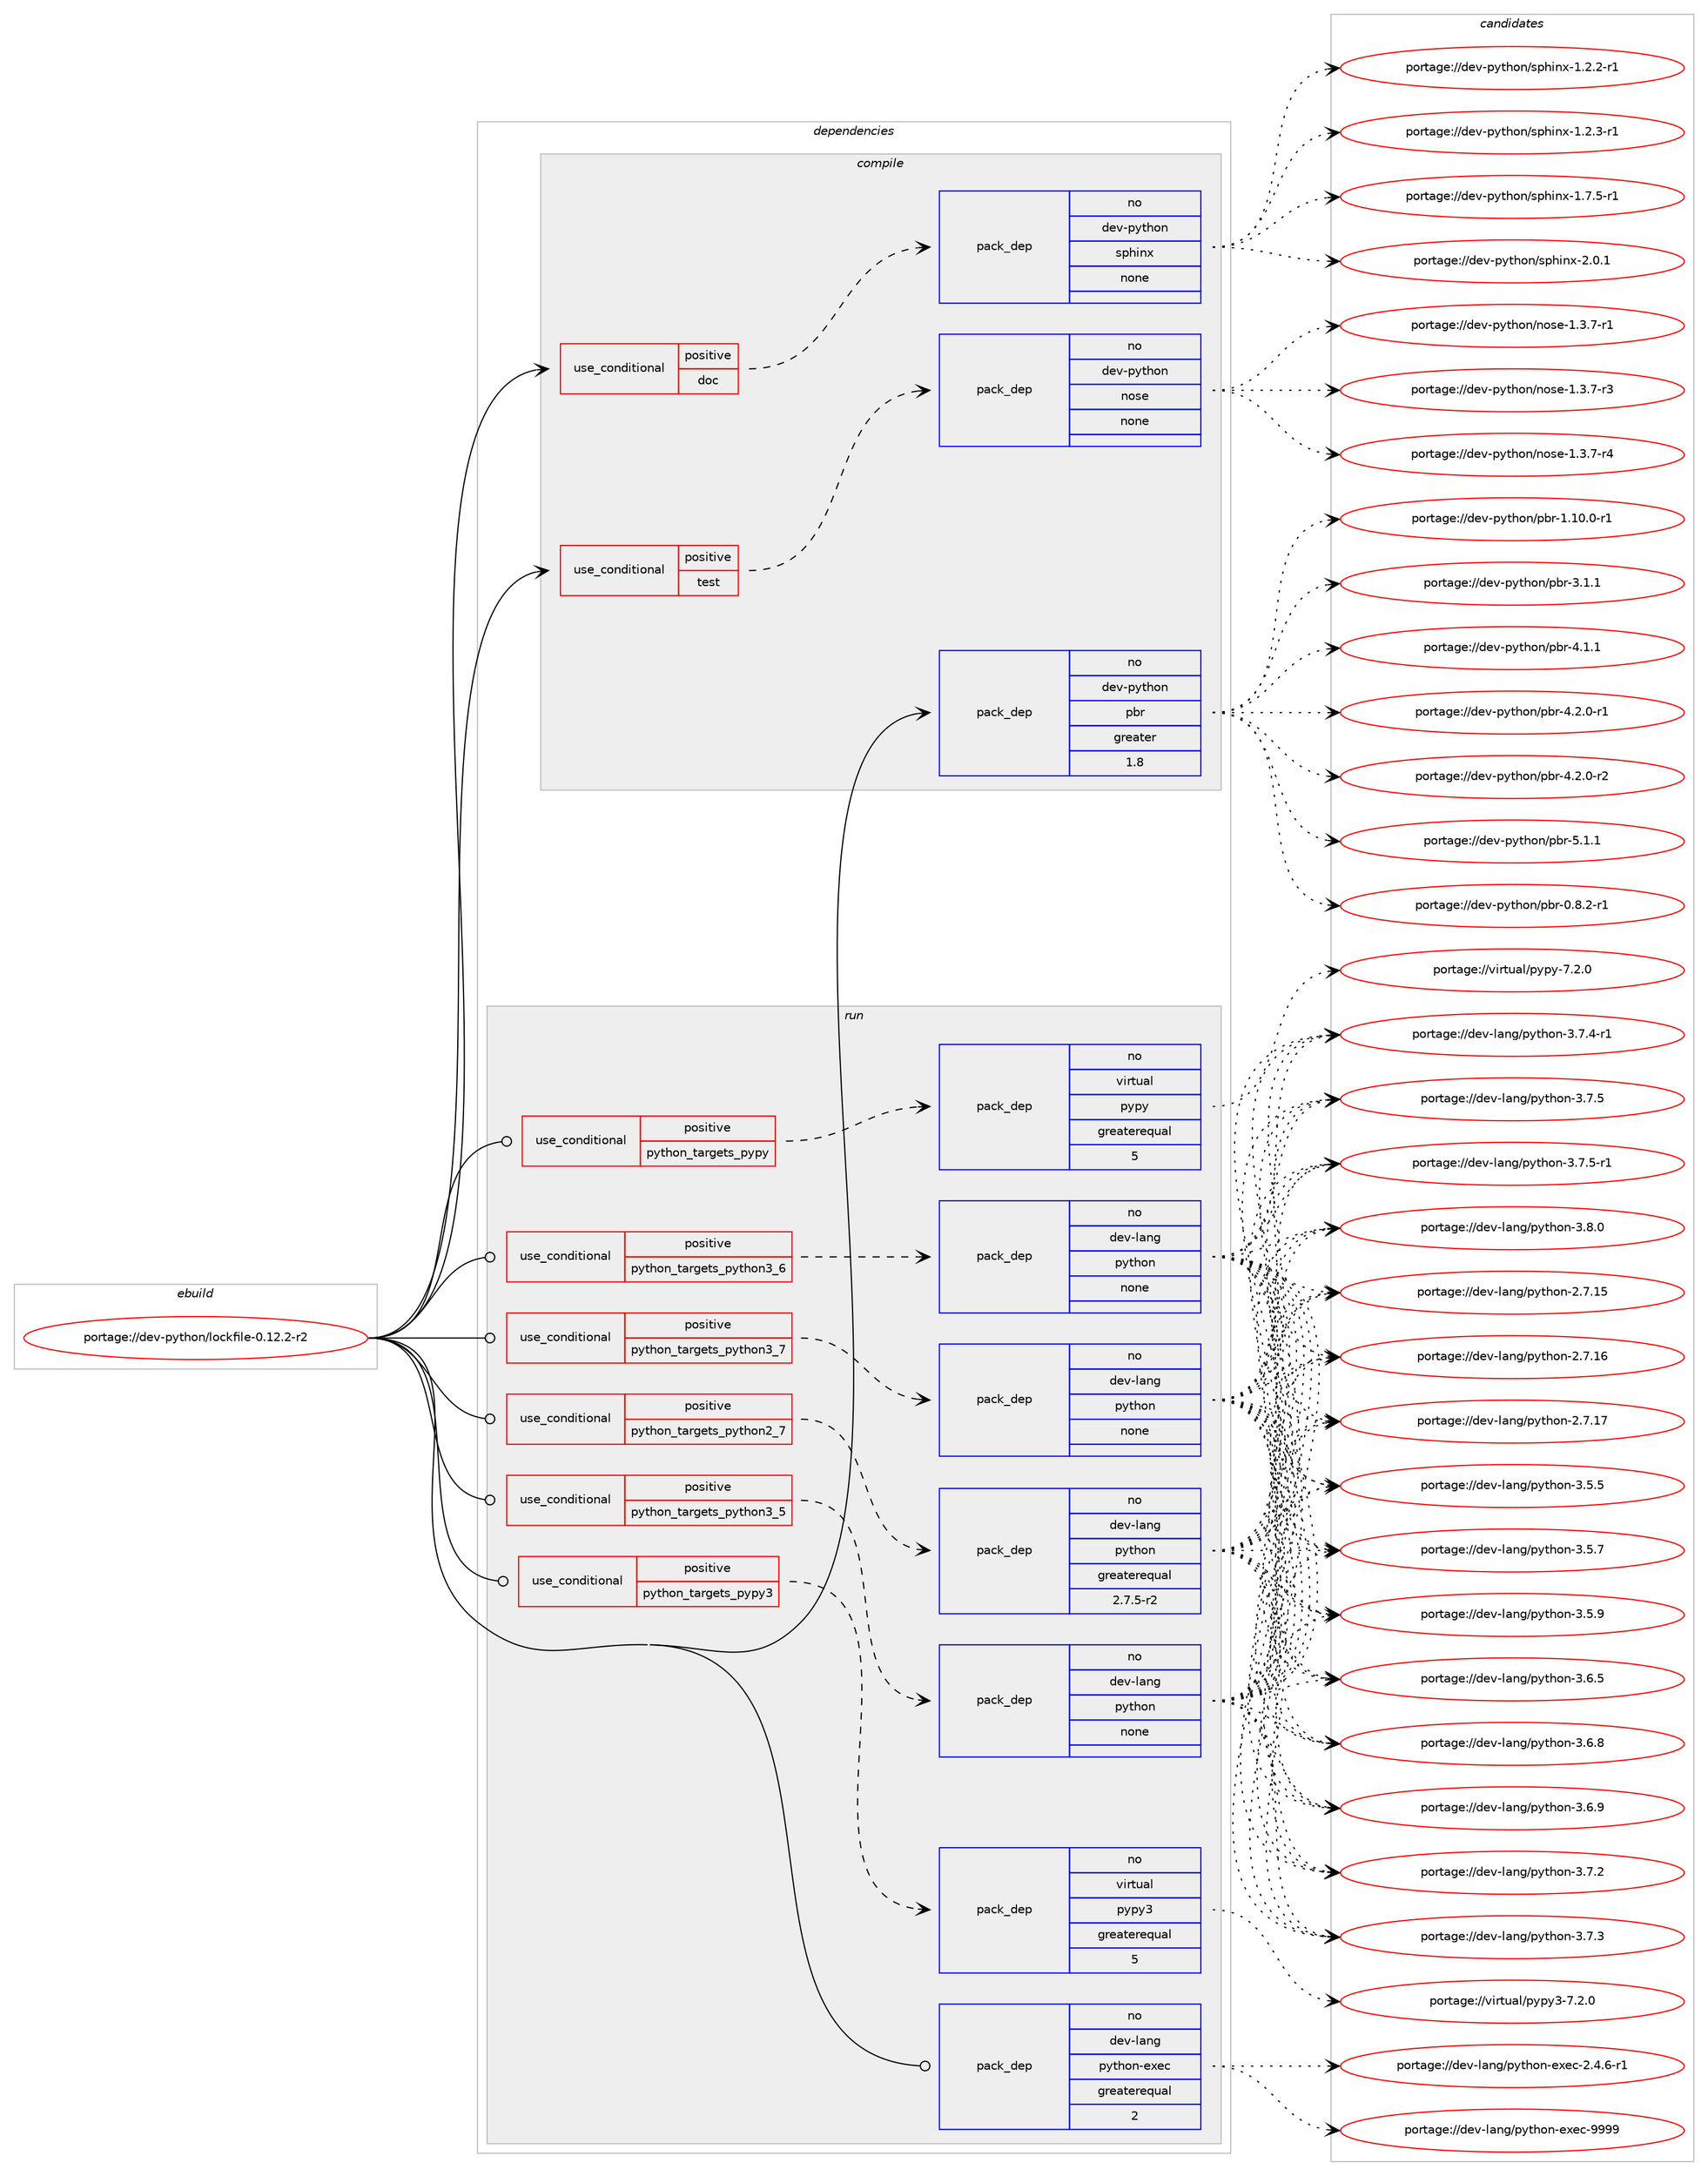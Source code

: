 digraph prolog {

# *************
# Graph options
# *************

newrank=true;
concentrate=true;
compound=true;
graph [rankdir=LR,fontname=Helvetica,fontsize=10,ranksep=1.5];#, ranksep=2.5, nodesep=0.2];
edge  [arrowhead=vee];
node  [fontname=Helvetica,fontsize=10];

# **********
# The ebuild
# **********

subgraph cluster_leftcol {
color=gray;
rank=same;
label=<<i>ebuild</i>>;
id [label="portage://dev-python/lockfile-0.12.2-r2", color=red, width=4, href="../dev-python/lockfile-0.12.2-r2.svg"];
}

# ****************
# The dependencies
# ****************

subgraph cluster_midcol {
color=gray;
label=<<i>dependencies</i>>;
subgraph cluster_compile {
fillcolor="#eeeeee";
style=filled;
label=<<i>compile</i>>;
subgraph cond31366 {
dependency148211 [label=<<TABLE BORDER="0" CELLBORDER="1" CELLSPACING="0" CELLPADDING="4"><TR><TD ROWSPAN="3" CELLPADDING="10">use_conditional</TD></TR><TR><TD>positive</TD></TR><TR><TD>doc</TD></TR></TABLE>>, shape=none, color=red];
subgraph pack113522 {
dependency148212 [label=<<TABLE BORDER="0" CELLBORDER="1" CELLSPACING="0" CELLPADDING="4" WIDTH="220"><TR><TD ROWSPAN="6" CELLPADDING="30">pack_dep</TD></TR><TR><TD WIDTH="110">no</TD></TR><TR><TD>dev-python</TD></TR><TR><TD>sphinx</TD></TR><TR><TD>none</TD></TR><TR><TD></TD></TR></TABLE>>, shape=none, color=blue];
}
dependency148211:e -> dependency148212:w [weight=20,style="dashed",arrowhead="vee"];
}
id:e -> dependency148211:w [weight=20,style="solid",arrowhead="vee"];
subgraph cond31367 {
dependency148213 [label=<<TABLE BORDER="0" CELLBORDER="1" CELLSPACING="0" CELLPADDING="4"><TR><TD ROWSPAN="3" CELLPADDING="10">use_conditional</TD></TR><TR><TD>positive</TD></TR><TR><TD>test</TD></TR></TABLE>>, shape=none, color=red];
subgraph pack113523 {
dependency148214 [label=<<TABLE BORDER="0" CELLBORDER="1" CELLSPACING="0" CELLPADDING="4" WIDTH="220"><TR><TD ROWSPAN="6" CELLPADDING="30">pack_dep</TD></TR><TR><TD WIDTH="110">no</TD></TR><TR><TD>dev-python</TD></TR><TR><TD>nose</TD></TR><TR><TD>none</TD></TR><TR><TD></TD></TR></TABLE>>, shape=none, color=blue];
}
dependency148213:e -> dependency148214:w [weight=20,style="dashed",arrowhead="vee"];
}
id:e -> dependency148213:w [weight=20,style="solid",arrowhead="vee"];
subgraph pack113524 {
dependency148215 [label=<<TABLE BORDER="0" CELLBORDER="1" CELLSPACING="0" CELLPADDING="4" WIDTH="220"><TR><TD ROWSPAN="6" CELLPADDING="30">pack_dep</TD></TR><TR><TD WIDTH="110">no</TD></TR><TR><TD>dev-python</TD></TR><TR><TD>pbr</TD></TR><TR><TD>greater</TD></TR><TR><TD>1.8</TD></TR></TABLE>>, shape=none, color=blue];
}
id:e -> dependency148215:w [weight=20,style="solid",arrowhead="vee"];
}
subgraph cluster_compileandrun {
fillcolor="#eeeeee";
style=filled;
label=<<i>compile and run</i>>;
}
subgraph cluster_run {
fillcolor="#eeeeee";
style=filled;
label=<<i>run</i>>;
subgraph cond31368 {
dependency148216 [label=<<TABLE BORDER="0" CELLBORDER="1" CELLSPACING="0" CELLPADDING="4"><TR><TD ROWSPAN="3" CELLPADDING="10">use_conditional</TD></TR><TR><TD>positive</TD></TR><TR><TD>python_targets_pypy</TD></TR></TABLE>>, shape=none, color=red];
subgraph pack113525 {
dependency148217 [label=<<TABLE BORDER="0" CELLBORDER="1" CELLSPACING="0" CELLPADDING="4" WIDTH="220"><TR><TD ROWSPAN="6" CELLPADDING="30">pack_dep</TD></TR><TR><TD WIDTH="110">no</TD></TR><TR><TD>virtual</TD></TR><TR><TD>pypy</TD></TR><TR><TD>greaterequal</TD></TR><TR><TD>5</TD></TR></TABLE>>, shape=none, color=blue];
}
dependency148216:e -> dependency148217:w [weight=20,style="dashed",arrowhead="vee"];
}
id:e -> dependency148216:w [weight=20,style="solid",arrowhead="odot"];
subgraph cond31369 {
dependency148218 [label=<<TABLE BORDER="0" CELLBORDER="1" CELLSPACING="0" CELLPADDING="4"><TR><TD ROWSPAN="3" CELLPADDING="10">use_conditional</TD></TR><TR><TD>positive</TD></TR><TR><TD>python_targets_pypy3</TD></TR></TABLE>>, shape=none, color=red];
subgraph pack113526 {
dependency148219 [label=<<TABLE BORDER="0" CELLBORDER="1" CELLSPACING="0" CELLPADDING="4" WIDTH="220"><TR><TD ROWSPAN="6" CELLPADDING="30">pack_dep</TD></TR><TR><TD WIDTH="110">no</TD></TR><TR><TD>virtual</TD></TR><TR><TD>pypy3</TD></TR><TR><TD>greaterequal</TD></TR><TR><TD>5</TD></TR></TABLE>>, shape=none, color=blue];
}
dependency148218:e -> dependency148219:w [weight=20,style="dashed",arrowhead="vee"];
}
id:e -> dependency148218:w [weight=20,style="solid",arrowhead="odot"];
subgraph cond31370 {
dependency148220 [label=<<TABLE BORDER="0" CELLBORDER="1" CELLSPACING="0" CELLPADDING="4"><TR><TD ROWSPAN="3" CELLPADDING="10">use_conditional</TD></TR><TR><TD>positive</TD></TR><TR><TD>python_targets_python2_7</TD></TR></TABLE>>, shape=none, color=red];
subgraph pack113527 {
dependency148221 [label=<<TABLE BORDER="0" CELLBORDER="1" CELLSPACING="0" CELLPADDING="4" WIDTH="220"><TR><TD ROWSPAN="6" CELLPADDING="30">pack_dep</TD></TR><TR><TD WIDTH="110">no</TD></TR><TR><TD>dev-lang</TD></TR><TR><TD>python</TD></TR><TR><TD>greaterequal</TD></TR><TR><TD>2.7.5-r2</TD></TR></TABLE>>, shape=none, color=blue];
}
dependency148220:e -> dependency148221:w [weight=20,style="dashed",arrowhead="vee"];
}
id:e -> dependency148220:w [weight=20,style="solid",arrowhead="odot"];
subgraph cond31371 {
dependency148222 [label=<<TABLE BORDER="0" CELLBORDER="1" CELLSPACING="0" CELLPADDING="4"><TR><TD ROWSPAN="3" CELLPADDING="10">use_conditional</TD></TR><TR><TD>positive</TD></TR><TR><TD>python_targets_python3_5</TD></TR></TABLE>>, shape=none, color=red];
subgraph pack113528 {
dependency148223 [label=<<TABLE BORDER="0" CELLBORDER="1" CELLSPACING="0" CELLPADDING="4" WIDTH="220"><TR><TD ROWSPAN="6" CELLPADDING="30">pack_dep</TD></TR><TR><TD WIDTH="110">no</TD></TR><TR><TD>dev-lang</TD></TR><TR><TD>python</TD></TR><TR><TD>none</TD></TR><TR><TD></TD></TR></TABLE>>, shape=none, color=blue];
}
dependency148222:e -> dependency148223:w [weight=20,style="dashed",arrowhead="vee"];
}
id:e -> dependency148222:w [weight=20,style="solid",arrowhead="odot"];
subgraph cond31372 {
dependency148224 [label=<<TABLE BORDER="0" CELLBORDER="1" CELLSPACING="0" CELLPADDING="4"><TR><TD ROWSPAN="3" CELLPADDING="10">use_conditional</TD></TR><TR><TD>positive</TD></TR><TR><TD>python_targets_python3_6</TD></TR></TABLE>>, shape=none, color=red];
subgraph pack113529 {
dependency148225 [label=<<TABLE BORDER="0" CELLBORDER="1" CELLSPACING="0" CELLPADDING="4" WIDTH="220"><TR><TD ROWSPAN="6" CELLPADDING="30">pack_dep</TD></TR><TR><TD WIDTH="110">no</TD></TR><TR><TD>dev-lang</TD></TR><TR><TD>python</TD></TR><TR><TD>none</TD></TR><TR><TD></TD></TR></TABLE>>, shape=none, color=blue];
}
dependency148224:e -> dependency148225:w [weight=20,style="dashed",arrowhead="vee"];
}
id:e -> dependency148224:w [weight=20,style="solid",arrowhead="odot"];
subgraph cond31373 {
dependency148226 [label=<<TABLE BORDER="0" CELLBORDER="1" CELLSPACING="0" CELLPADDING="4"><TR><TD ROWSPAN="3" CELLPADDING="10">use_conditional</TD></TR><TR><TD>positive</TD></TR><TR><TD>python_targets_python3_7</TD></TR></TABLE>>, shape=none, color=red];
subgraph pack113530 {
dependency148227 [label=<<TABLE BORDER="0" CELLBORDER="1" CELLSPACING="0" CELLPADDING="4" WIDTH="220"><TR><TD ROWSPAN="6" CELLPADDING="30">pack_dep</TD></TR><TR><TD WIDTH="110">no</TD></TR><TR><TD>dev-lang</TD></TR><TR><TD>python</TD></TR><TR><TD>none</TD></TR><TR><TD></TD></TR></TABLE>>, shape=none, color=blue];
}
dependency148226:e -> dependency148227:w [weight=20,style="dashed",arrowhead="vee"];
}
id:e -> dependency148226:w [weight=20,style="solid",arrowhead="odot"];
subgraph pack113531 {
dependency148228 [label=<<TABLE BORDER="0" CELLBORDER="1" CELLSPACING="0" CELLPADDING="4" WIDTH="220"><TR><TD ROWSPAN="6" CELLPADDING="30">pack_dep</TD></TR><TR><TD WIDTH="110">no</TD></TR><TR><TD>dev-lang</TD></TR><TR><TD>python-exec</TD></TR><TR><TD>greaterequal</TD></TR><TR><TD>2</TD></TR></TABLE>>, shape=none, color=blue];
}
id:e -> dependency148228:w [weight=20,style="solid",arrowhead="odot"];
}
}

# **************
# The candidates
# **************

subgraph cluster_choices {
rank=same;
color=gray;
label=<<i>candidates</i>>;

subgraph choice113522 {
color=black;
nodesep=1;
choiceportage10010111845112121116104111110471151121041051101204549465046504511449 [label="portage://dev-python/sphinx-1.2.2-r1", color=red, width=4,href="../dev-python/sphinx-1.2.2-r1.svg"];
choiceportage10010111845112121116104111110471151121041051101204549465046514511449 [label="portage://dev-python/sphinx-1.2.3-r1", color=red, width=4,href="../dev-python/sphinx-1.2.3-r1.svg"];
choiceportage10010111845112121116104111110471151121041051101204549465546534511449 [label="portage://dev-python/sphinx-1.7.5-r1", color=red, width=4,href="../dev-python/sphinx-1.7.5-r1.svg"];
choiceportage1001011184511212111610411111047115112104105110120455046484649 [label="portage://dev-python/sphinx-2.0.1", color=red, width=4,href="../dev-python/sphinx-2.0.1.svg"];
dependency148212:e -> choiceportage10010111845112121116104111110471151121041051101204549465046504511449:w [style=dotted,weight="100"];
dependency148212:e -> choiceportage10010111845112121116104111110471151121041051101204549465046514511449:w [style=dotted,weight="100"];
dependency148212:e -> choiceportage10010111845112121116104111110471151121041051101204549465546534511449:w [style=dotted,weight="100"];
dependency148212:e -> choiceportage1001011184511212111610411111047115112104105110120455046484649:w [style=dotted,weight="100"];
}
subgraph choice113523 {
color=black;
nodesep=1;
choiceportage10010111845112121116104111110471101111151014549465146554511449 [label="portage://dev-python/nose-1.3.7-r1", color=red, width=4,href="../dev-python/nose-1.3.7-r1.svg"];
choiceportage10010111845112121116104111110471101111151014549465146554511451 [label="portage://dev-python/nose-1.3.7-r3", color=red, width=4,href="../dev-python/nose-1.3.7-r3.svg"];
choiceportage10010111845112121116104111110471101111151014549465146554511452 [label="portage://dev-python/nose-1.3.7-r4", color=red, width=4,href="../dev-python/nose-1.3.7-r4.svg"];
dependency148214:e -> choiceportage10010111845112121116104111110471101111151014549465146554511449:w [style=dotted,weight="100"];
dependency148214:e -> choiceportage10010111845112121116104111110471101111151014549465146554511451:w [style=dotted,weight="100"];
dependency148214:e -> choiceportage10010111845112121116104111110471101111151014549465146554511452:w [style=dotted,weight="100"];
}
subgraph choice113524 {
color=black;
nodesep=1;
choiceportage1001011184511212111610411111047112981144548465646504511449 [label="portage://dev-python/pbr-0.8.2-r1", color=red, width=4,href="../dev-python/pbr-0.8.2-r1.svg"];
choiceportage100101118451121211161041111104711298114454946494846484511449 [label="portage://dev-python/pbr-1.10.0-r1", color=red, width=4,href="../dev-python/pbr-1.10.0-r1.svg"];
choiceportage100101118451121211161041111104711298114455146494649 [label="portage://dev-python/pbr-3.1.1", color=red, width=4,href="../dev-python/pbr-3.1.1.svg"];
choiceportage100101118451121211161041111104711298114455246494649 [label="portage://dev-python/pbr-4.1.1", color=red, width=4,href="../dev-python/pbr-4.1.1.svg"];
choiceportage1001011184511212111610411111047112981144552465046484511449 [label="portage://dev-python/pbr-4.2.0-r1", color=red, width=4,href="../dev-python/pbr-4.2.0-r1.svg"];
choiceportage1001011184511212111610411111047112981144552465046484511450 [label="portage://dev-python/pbr-4.2.0-r2", color=red, width=4,href="../dev-python/pbr-4.2.0-r2.svg"];
choiceportage100101118451121211161041111104711298114455346494649 [label="portage://dev-python/pbr-5.1.1", color=red, width=4,href="../dev-python/pbr-5.1.1.svg"];
dependency148215:e -> choiceportage1001011184511212111610411111047112981144548465646504511449:w [style=dotted,weight="100"];
dependency148215:e -> choiceportage100101118451121211161041111104711298114454946494846484511449:w [style=dotted,weight="100"];
dependency148215:e -> choiceportage100101118451121211161041111104711298114455146494649:w [style=dotted,weight="100"];
dependency148215:e -> choiceportage100101118451121211161041111104711298114455246494649:w [style=dotted,weight="100"];
dependency148215:e -> choiceportage1001011184511212111610411111047112981144552465046484511449:w [style=dotted,weight="100"];
dependency148215:e -> choiceportage1001011184511212111610411111047112981144552465046484511450:w [style=dotted,weight="100"];
dependency148215:e -> choiceportage100101118451121211161041111104711298114455346494649:w [style=dotted,weight="100"];
}
subgraph choice113525 {
color=black;
nodesep=1;
choiceportage1181051141161179710847112121112121455546504648 [label="portage://virtual/pypy-7.2.0", color=red, width=4,href="../virtual/pypy-7.2.0.svg"];
dependency148217:e -> choiceportage1181051141161179710847112121112121455546504648:w [style=dotted,weight="100"];
}
subgraph choice113526 {
color=black;
nodesep=1;
choiceportage118105114116117971084711212111212151455546504648 [label="portage://virtual/pypy3-7.2.0", color=red, width=4,href="../virtual/pypy3-7.2.0.svg"];
dependency148219:e -> choiceportage118105114116117971084711212111212151455546504648:w [style=dotted,weight="100"];
}
subgraph choice113527 {
color=black;
nodesep=1;
choiceportage10010111845108971101034711212111610411111045504655464953 [label="portage://dev-lang/python-2.7.15", color=red, width=4,href="../dev-lang/python-2.7.15.svg"];
choiceportage10010111845108971101034711212111610411111045504655464954 [label="portage://dev-lang/python-2.7.16", color=red, width=4,href="../dev-lang/python-2.7.16.svg"];
choiceportage10010111845108971101034711212111610411111045504655464955 [label="portage://dev-lang/python-2.7.17", color=red, width=4,href="../dev-lang/python-2.7.17.svg"];
choiceportage100101118451089711010347112121116104111110455146534653 [label="portage://dev-lang/python-3.5.5", color=red, width=4,href="../dev-lang/python-3.5.5.svg"];
choiceportage100101118451089711010347112121116104111110455146534655 [label="portage://dev-lang/python-3.5.7", color=red, width=4,href="../dev-lang/python-3.5.7.svg"];
choiceportage100101118451089711010347112121116104111110455146534657 [label="portage://dev-lang/python-3.5.9", color=red, width=4,href="../dev-lang/python-3.5.9.svg"];
choiceportage100101118451089711010347112121116104111110455146544653 [label="portage://dev-lang/python-3.6.5", color=red, width=4,href="../dev-lang/python-3.6.5.svg"];
choiceportage100101118451089711010347112121116104111110455146544656 [label="portage://dev-lang/python-3.6.8", color=red, width=4,href="../dev-lang/python-3.6.8.svg"];
choiceportage100101118451089711010347112121116104111110455146544657 [label="portage://dev-lang/python-3.6.9", color=red, width=4,href="../dev-lang/python-3.6.9.svg"];
choiceportage100101118451089711010347112121116104111110455146554650 [label="portage://dev-lang/python-3.7.2", color=red, width=4,href="../dev-lang/python-3.7.2.svg"];
choiceportage100101118451089711010347112121116104111110455146554651 [label="portage://dev-lang/python-3.7.3", color=red, width=4,href="../dev-lang/python-3.7.3.svg"];
choiceportage1001011184510897110103471121211161041111104551465546524511449 [label="portage://dev-lang/python-3.7.4-r1", color=red, width=4,href="../dev-lang/python-3.7.4-r1.svg"];
choiceportage100101118451089711010347112121116104111110455146554653 [label="portage://dev-lang/python-3.7.5", color=red, width=4,href="../dev-lang/python-3.7.5.svg"];
choiceportage1001011184510897110103471121211161041111104551465546534511449 [label="portage://dev-lang/python-3.7.5-r1", color=red, width=4,href="../dev-lang/python-3.7.5-r1.svg"];
choiceportage100101118451089711010347112121116104111110455146564648 [label="portage://dev-lang/python-3.8.0", color=red, width=4,href="../dev-lang/python-3.8.0.svg"];
dependency148221:e -> choiceportage10010111845108971101034711212111610411111045504655464953:w [style=dotted,weight="100"];
dependency148221:e -> choiceportage10010111845108971101034711212111610411111045504655464954:w [style=dotted,weight="100"];
dependency148221:e -> choiceportage10010111845108971101034711212111610411111045504655464955:w [style=dotted,weight="100"];
dependency148221:e -> choiceportage100101118451089711010347112121116104111110455146534653:w [style=dotted,weight="100"];
dependency148221:e -> choiceportage100101118451089711010347112121116104111110455146534655:w [style=dotted,weight="100"];
dependency148221:e -> choiceportage100101118451089711010347112121116104111110455146534657:w [style=dotted,weight="100"];
dependency148221:e -> choiceportage100101118451089711010347112121116104111110455146544653:w [style=dotted,weight="100"];
dependency148221:e -> choiceportage100101118451089711010347112121116104111110455146544656:w [style=dotted,weight="100"];
dependency148221:e -> choiceportage100101118451089711010347112121116104111110455146544657:w [style=dotted,weight="100"];
dependency148221:e -> choiceportage100101118451089711010347112121116104111110455146554650:w [style=dotted,weight="100"];
dependency148221:e -> choiceportage100101118451089711010347112121116104111110455146554651:w [style=dotted,weight="100"];
dependency148221:e -> choiceportage1001011184510897110103471121211161041111104551465546524511449:w [style=dotted,weight="100"];
dependency148221:e -> choiceportage100101118451089711010347112121116104111110455146554653:w [style=dotted,weight="100"];
dependency148221:e -> choiceportage1001011184510897110103471121211161041111104551465546534511449:w [style=dotted,weight="100"];
dependency148221:e -> choiceportage100101118451089711010347112121116104111110455146564648:w [style=dotted,weight="100"];
}
subgraph choice113528 {
color=black;
nodesep=1;
choiceportage10010111845108971101034711212111610411111045504655464953 [label="portage://dev-lang/python-2.7.15", color=red, width=4,href="../dev-lang/python-2.7.15.svg"];
choiceportage10010111845108971101034711212111610411111045504655464954 [label="portage://dev-lang/python-2.7.16", color=red, width=4,href="../dev-lang/python-2.7.16.svg"];
choiceportage10010111845108971101034711212111610411111045504655464955 [label="portage://dev-lang/python-2.7.17", color=red, width=4,href="../dev-lang/python-2.7.17.svg"];
choiceportage100101118451089711010347112121116104111110455146534653 [label="portage://dev-lang/python-3.5.5", color=red, width=4,href="../dev-lang/python-3.5.5.svg"];
choiceportage100101118451089711010347112121116104111110455146534655 [label="portage://dev-lang/python-3.5.7", color=red, width=4,href="../dev-lang/python-3.5.7.svg"];
choiceportage100101118451089711010347112121116104111110455146534657 [label="portage://dev-lang/python-3.5.9", color=red, width=4,href="../dev-lang/python-3.5.9.svg"];
choiceportage100101118451089711010347112121116104111110455146544653 [label="portage://dev-lang/python-3.6.5", color=red, width=4,href="../dev-lang/python-3.6.5.svg"];
choiceportage100101118451089711010347112121116104111110455146544656 [label="portage://dev-lang/python-3.6.8", color=red, width=4,href="../dev-lang/python-3.6.8.svg"];
choiceportage100101118451089711010347112121116104111110455146544657 [label="portage://dev-lang/python-3.6.9", color=red, width=4,href="../dev-lang/python-3.6.9.svg"];
choiceportage100101118451089711010347112121116104111110455146554650 [label="portage://dev-lang/python-3.7.2", color=red, width=4,href="../dev-lang/python-3.7.2.svg"];
choiceportage100101118451089711010347112121116104111110455146554651 [label="portage://dev-lang/python-3.7.3", color=red, width=4,href="../dev-lang/python-3.7.3.svg"];
choiceportage1001011184510897110103471121211161041111104551465546524511449 [label="portage://dev-lang/python-3.7.4-r1", color=red, width=4,href="../dev-lang/python-3.7.4-r1.svg"];
choiceportage100101118451089711010347112121116104111110455146554653 [label="portage://dev-lang/python-3.7.5", color=red, width=4,href="../dev-lang/python-3.7.5.svg"];
choiceportage1001011184510897110103471121211161041111104551465546534511449 [label="portage://dev-lang/python-3.7.5-r1", color=red, width=4,href="../dev-lang/python-3.7.5-r1.svg"];
choiceportage100101118451089711010347112121116104111110455146564648 [label="portage://dev-lang/python-3.8.0", color=red, width=4,href="../dev-lang/python-3.8.0.svg"];
dependency148223:e -> choiceportage10010111845108971101034711212111610411111045504655464953:w [style=dotted,weight="100"];
dependency148223:e -> choiceportage10010111845108971101034711212111610411111045504655464954:w [style=dotted,weight="100"];
dependency148223:e -> choiceportage10010111845108971101034711212111610411111045504655464955:w [style=dotted,weight="100"];
dependency148223:e -> choiceportage100101118451089711010347112121116104111110455146534653:w [style=dotted,weight="100"];
dependency148223:e -> choiceportage100101118451089711010347112121116104111110455146534655:w [style=dotted,weight="100"];
dependency148223:e -> choiceportage100101118451089711010347112121116104111110455146534657:w [style=dotted,weight="100"];
dependency148223:e -> choiceportage100101118451089711010347112121116104111110455146544653:w [style=dotted,weight="100"];
dependency148223:e -> choiceportage100101118451089711010347112121116104111110455146544656:w [style=dotted,weight="100"];
dependency148223:e -> choiceportage100101118451089711010347112121116104111110455146544657:w [style=dotted,weight="100"];
dependency148223:e -> choiceportage100101118451089711010347112121116104111110455146554650:w [style=dotted,weight="100"];
dependency148223:e -> choiceportage100101118451089711010347112121116104111110455146554651:w [style=dotted,weight="100"];
dependency148223:e -> choiceportage1001011184510897110103471121211161041111104551465546524511449:w [style=dotted,weight="100"];
dependency148223:e -> choiceportage100101118451089711010347112121116104111110455146554653:w [style=dotted,weight="100"];
dependency148223:e -> choiceportage1001011184510897110103471121211161041111104551465546534511449:w [style=dotted,weight="100"];
dependency148223:e -> choiceportage100101118451089711010347112121116104111110455146564648:w [style=dotted,weight="100"];
}
subgraph choice113529 {
color=black;
nodesep=1;
choiceportage10010111845108971101034711212111610411111045504655464953 [label="portage://dev-lang/python-2.7.15", color=red, width=4,href="../dev-lang/python-2.7.15.svg"];
choiceportage10010111845108971101034711212111610411111045504655464954 [label="portage://dev-lang/python-2.7.16", color=red, width=4,href="../dev-lang/python-2.7.16.svg"];
choiceportage10010111845108971101034711212111610411111045504655464955 [label="portage://dev-lang/python-2.7.17", color=red, width=4,href="../dev-lang/python-2.7.17.svg"];
choiceportage100101118451089711010347112121116104111110455146534653 [label="portage://dev-lang/python-3.5.5", color=red, width=4,href="../dev-lang/python-3.5.5.svg"];
choiceportage100101118451089711010347112121116104111110455146534655 [label="portage://dev-lang/python-3.5.7", color=red, width=4,href="../dev-lang/python-3.5.7.svg"];
choiceportage100101118451089711010347112121116104111110455146534657 [label="portage://dev-lang/python-3.5.9", color=red, width=4,href="../dev-lang/python-3.5.9.svg"];
choiceportage100101118451089711010347112121116104111110455146544653 [label="portage://dev-lang/python-3.6.5", color=red, width=4,href="../dev-lang/python-3.6.5.svg"];
choiceportage100101118451089711010347112121116104111110455146544656 [label="portage://dev-lang/python-3.6.8", color=red, width=4,href="../dev-lang/python-3.6.8.svg"];
choiceportage100101118451089711010347112121116104111110455146544657 [label="portage://dev-lang/python-3.6.9", color=red, width=4,href="../dev-lang/python-3.6.9.svg"];
choiceportage100101118451089711010347112121116104111110455146554650 [label="portage://dev-lang/python-3.7.2", color=red, width=4,href="../dev-lang/python-3.7.2.svg"];
choiceportage100101118451089711010347112121116104111110455146554651 [label="portage://dev-lang/python-3.7.3", color=red, width=4,href="../dev-lang/python-3.7.3.svg"];
choiceportage1001011184510897110103471121211161041111104551465546524511449 [label="portage://dev-lang/python-3.7.4-r1", color=red, width=4,href="../dev-lang/python-3.7.4-r1.svg"];
choiceportage100101118451089711010347112121116104111110455146554653 [label="portage://dev-lang/python-3.7.5", color=red, width=4,href="../dev-lang/python-3.7.5.svg"];
choiceportage1001011184510897110103471121211161041111104551465546534511449 [label="portage://dev-lang/python-3.7.5-r1", color=red, width=4,href="../dev-lang/python-3.7.5-r1.svg"];
choiceportage100101118451089711010347112121116104111110455146564648 [label="portage://dev-lang/python-3.8.0", color=red, width=4,href="../dev-lang/python-3.8.0.svg"];
dependency148225:e -> choiceportage10010111845108971101034711212111610411111045504655464953:w [style=dotted,weight="100"];
dependency148225:e -> choiceportage10010111845108971101034711212111610411111045504655464954:w [style=dotted,weight="100"];
dependency148225:e -> choiceportage10010111845108971101034711212111610411111045504655464955:w [style=dotted,weight="100"];
dependency148225:e -> choiceportage100101118451089711010347112121116104111110455146534653:w [style=dotted,weight="100"];
dependency148225:e -> choiceportage100101118451089711010347112121116104111110455146534655:w [style=dotted,weight="100"];
dependency148225:e -> choiceportage100101118451089711010347112121116104111110455146534657:w [style=dotted,weight="100"];
dependency148225:e -> choiceportage100101118451089711010347112121116104111110455146544653:w [style=dotted,weight="100"];
dependency148225:e -> choiceportage100101118451089711010347112121116104111110455146544656:w [style=dotted,weight="100"];
dependency148225:e -> choiceportage100101118451089711010347112121116104111110455146544657:w [style=dotted,weight="100"];
dependency148225:e -> choiceportage100101118451089711010347112121116104111110455146554650:w [style=dotted,weight="100"];
dependency148225:e -> choiceportage100101118451089711010347112121116104111110455146554651:w [style=dotted,weight="100"];
dependency148225:e -> choiceportage1001011184510897110103471121211161041111104551465546524511449:w [style=dotted,weight="100"];
dependency148225:e -> choiceportage100101118451089711010347112121116104111110455146554653:w [style=dotted,weight="100"];
dependency148225:e -> choiceportage1001011184510897110103471121211161041111104551465546534511449:w [style=dotted,weight="100"];
dependency148225:e -> choiceportage100101118451089711010347112121116104111110455146564648:w [style=dotted,weight="100"];
}
subgraph choice113530 {
color=black;
nodesep=1;
choiceportage10010111845108971101034711212111610411111045504655464953 [label="portage://dev-lang/python-2.7.15", color=red, width=4,href="../dev-lang/python-2.7.15.svg"];
choiceportage10010111845108971101034711212111610411111045504655464954 [label="portage://dev-lang/python-2.7.16", color=red, width=4,href="../dev-lang/python-2.7.16.svg"];
choiceportage10010111845108971101034711212111610411111045504655464955 [label="portage://dev-lang/python-2.7.17", color=red, width=4,href="../dev-lang/python-2.7.17.svg"];
choiceportage100101118451089711010347112121116104111110455146534653 [label="portage://dev-lang/python-3.5.5", color=red, width=4,href="../dev-lang/python-3.5.5.svg"];
choiceportage100101118451089711010347112121116104111110455146534655 [label="portage://dev-lang/python-3.5.7", color=red, width=4,href="../dev-lang/python-3.5.7.svg"];
choiceportage100101118451089711010347112121116104111110455146534657 [label="portage://dev-lang/python-3.5.9", color=red, width=4,href="../dev-lang/python-3.5.9.svg"];
choiceportage100101118451089711010347112121116104111110455146544653 [label="portage://dev-lang/python-3.6.5", color=red, width=4,href="../dev-lang/python-3.6.5.svg"];
choiceportage100101118451089711010347112121116104111110455146544656 [label="portage://dev-lang/python-3.6.8", color=red, width=4,href="../dev-lang/python-3.6.8.svg"];
choiceportage100101118451089711010347112121116104111110455146544657 [label="portage://dev-lang/python-3.6.9", color=red, width=4,href="../dev-lang/python-3.6.9.svg"];
choiceportage100101118451089711010347112121116104111110455146554650 [label="portage://dev-lang/python-3.7.2", color=red, width=4,href="../dev-lang/python-3.7.2.svg"];
choiceportage100101118451089711010347112121116104111110455146554651 [label="portage://dev-lang/python-3.7.3", color=red, width=4,href="../dev-lang/python-3.7.3.svg"];
choiceportage1001011184510897110103471121211161041111104551465546524511449 [label="portage://dev-lang/python-3.7.4-r1", color=red, width=4,href="../dev-lang/python-3.7.4-r1.svg"];
choiceportage100101118451089711010347112121116104111110455146554653 [label="portage://dev-lang/python-3.7.5", color=red, width=4,href="../dev-lang/python-3.7.5.svg"];
choiceportage1001011184510897110103471121211161041111104551465546534511449 [label="portage://dev-lang/python-3.7.5-r1", color=red, width=4,href="../dev-lang/python-3.7.5-r1.svg"];
choiceportage100101118451089711010347112121116104111110455146564648 [label="portage://dev-lang/python-3.8.0", color=red, width=4,href="../dev-lang/python-3.8.0.svg"];
dependency148227:e -> choiceportage10010111845108971101034711212111610411111045504655464953:w [style=dotted,weight="100"];
dependency148227:e -> choiceportage10010111845108971101034711212111610411111045504655464954:w [style=dotted,weight="100"];
dependency148227:e -> choiceportage10010111845108971101034711212111610411111045504655464955:w [style=dotted,weight="100"];
dependency148227:e -> choiceportage100101118451089711010347112121116104111110455146534653:w [style=dotted,weight="100"];
dependency148227:e -> choiceportage100101118451089711010347112121116104111110455146534655:w [style=dotted,weight="100"];
dependency148227:e -> choiceportage100101118451089711010347112121116104111110455146534657:w [style=dotted,weight="100"];
dependency148227:e -> choiceportage100101118451089711010347112121116104111110455146544653:w [style=dotted,weight="100"];
dependency148227:e -> choiceportage100101118451089711010347112121116104111110455146544656:w [style=dotted,weight="100"];
dependency148227:e -> choiceportage100101118451089711010347112121116104111110455146544657:w [style=dotted,weight="100"];
dependency148227:e -> choiceportage100101118451089711010347112121116104111110455146554650:w [style=dotted,weight="100"];
dependency148227:e -> choiceportage100101118451089711010347112121116104111110455146554651:w [style=dotted,weight="100"];
dependency148227:e -> choiceportage1001011184510897110103471121211161041111104551465546524511449:w [style=dotted,weight="100"];
dependency148227:e -> choiceportage100101118451089711010347112121116104111110455146554653:w [style=dotted,weight="100"];
dependency148227:e -> choiceportage1001011184510897110103471121211161041111104551465546534511449:w [style=dotted,weight="100"];
dependency148227:e -> choiceportage100101118451089711010347112121116104111110455146564648:w [style=dotted,weight="100"];
}
subgraph choice113531 {
color=black;
nodesep=1;
choiceportage10010111845108971101034711212111610411111045101120101994550465246544511449 [label="portage://dev-lang/python-exec-2.4.6-r1", color=red, width=4,href="../dev-lang/python-exec-2.4.6-r1.svg"];
choiceportage10010111845108971101034711212111610411111045101120101994557575757 [label="portage://dev-lang/python-exec-9999", color=red, width=4,href="../dev-lang/python-exec-9999.svg"];
dependency148228:e -> choiceportage10010111845108971101034711212111610411111045101120101994550465246544511449:w [style=dotted,weight="100"];
dependency148228:e -> choiceportage10010111845108971101034711212111610411111045101120101994557575757:w [style=dotted,weight="100"];
}
}

}
